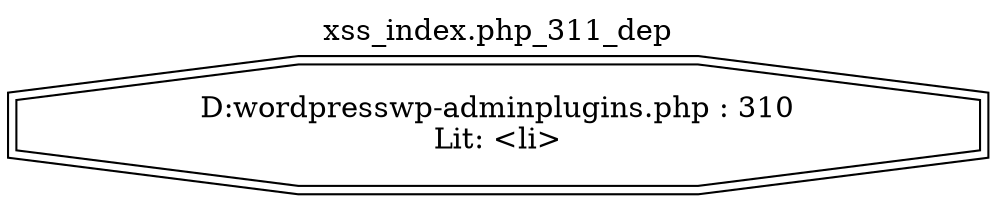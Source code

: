 digraph cfg {
  label="xss_index.php_311_dep";
  labelloc=t;
  n1 [shape=doubleoctagon, label="D:\wordpress\wp-admin\plugins.php : 310\nLit: <li>\n"];
}

